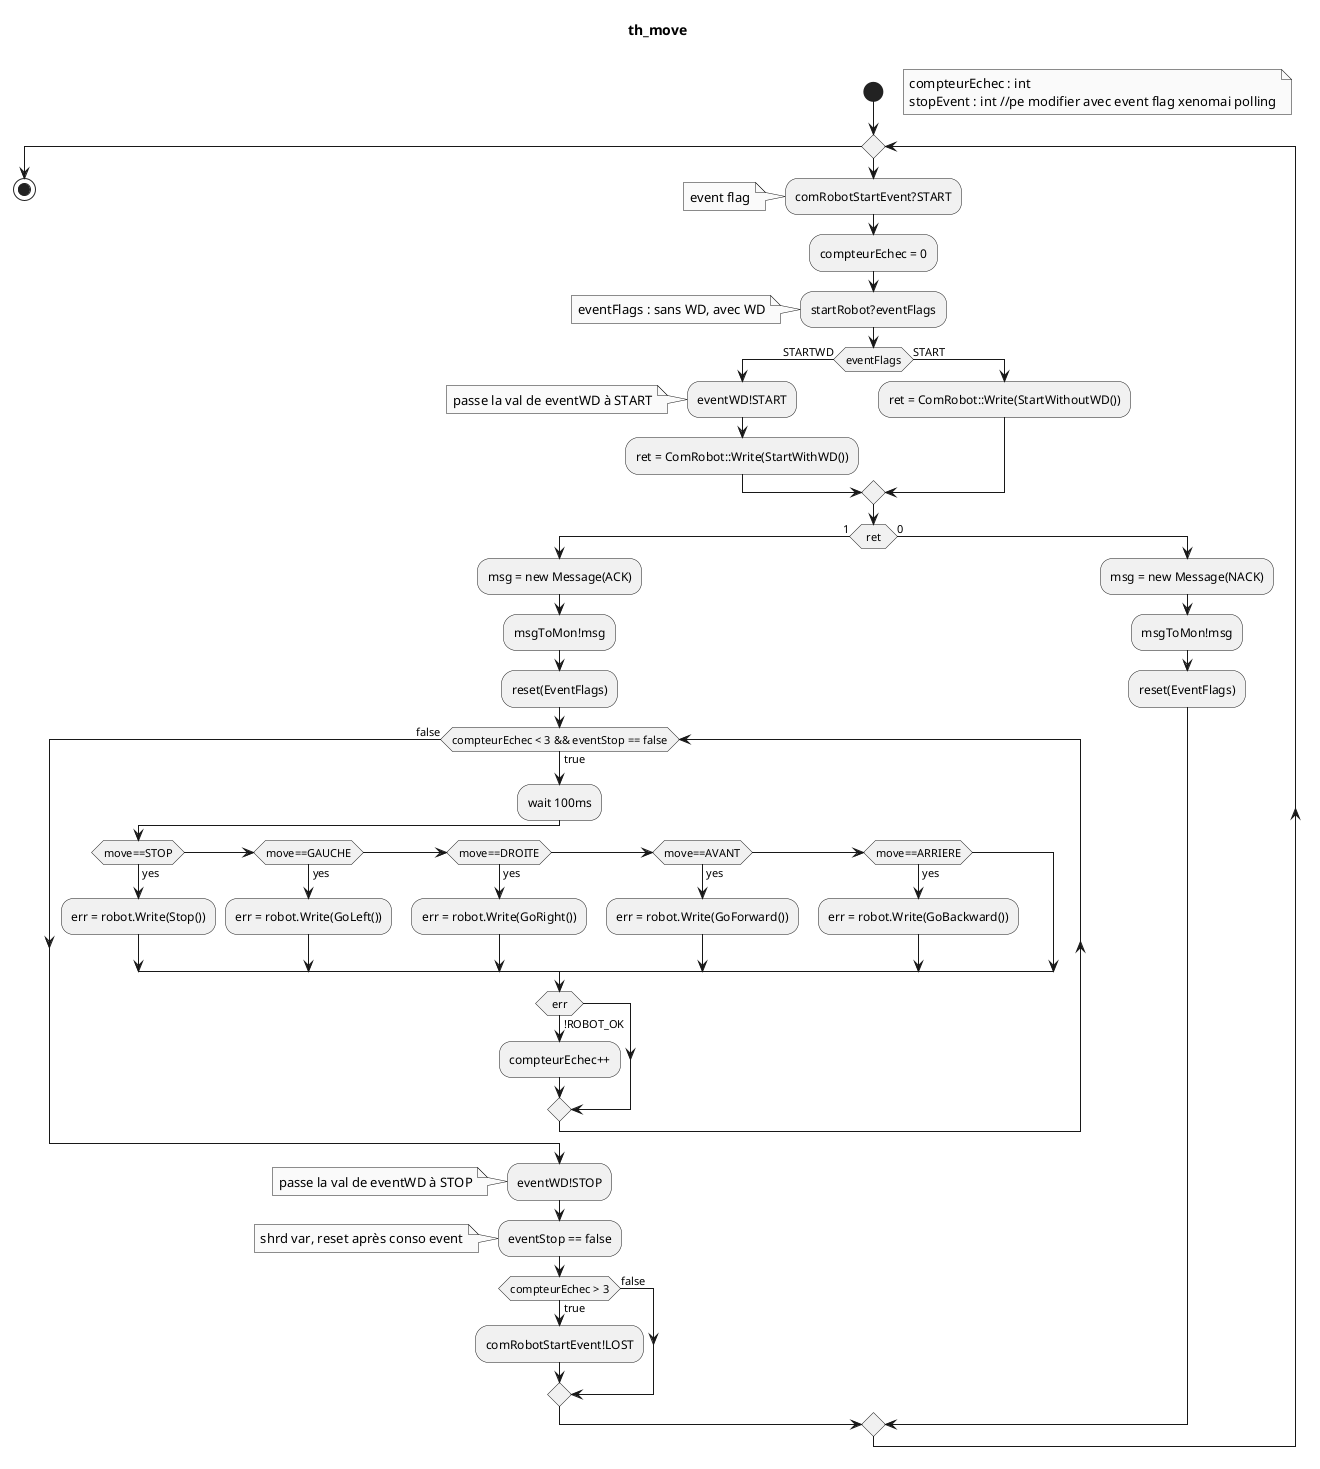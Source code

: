 @startuml

skinparam monochrome true
title th_move \n


start

floating note right
compteurEchec : int
stopEvent : int //pe modifier avec event flag xenomai polling
endnote

while ()
    :comRobotStartEvent?START;
    note : event flag
    :compteurEchec = 0;

    :startRobot?eventFlags;
    note
    eventFlags : sans WD, avec WD
    endnote

    if (eventFlags) then (STARTWD)
        :eventWD!START;
    note : passe la val de eventWD à START
        :ret = ComRobot::Write(StartWithWD());
    else (START)
    :ret = ComRobot::Write(StartWithoutWD());
    endif
    
    if (ret) then (1)
    
    :msg = new Message(ACK);

    :msgToMon!msg;

    :reset(EventFlags);

    while (compteurEchec < 3 && eventStop == false) is (true)
        :wait 100ms;
        if (move==STOP) then (yes)
            :err = robot.Write(Stop());
        elseif (move==GAUCHE) then (yes)
            :err = robot.Write(GoLeft());
        elseif (move==DROITE) then (yes)
            :err = robot.Write(GoRight());
        elseif (move==AVANT) then (yes)
            :err = robot.Write(GoForward());
        elseif (move==ARRIERE) then (yes)
            :err = robot.Write(GoBackward());
        endif
        if (err) then (!ROBOT_OK)
            :compteurEchec++;
        endif
    endwhile (false)
    :eventWD!STOP;
    note : passe la val de eventWD à STOP
:eventStop == false;
note : shrd var, reset après conso event

if (compteurEchec > 3) then (true)
    ':comRobotStartEvent!STOP;
    'note 
    '    evite de rerentrer dans le début du thread 
    '    si on sait qu'on coupe la com à cause du temps de traitement 
    '    de th_com_robot
    'endnote
    :comRobotStartEvent!LOST;
else (false)
endif
else (0)
    :msg = new Message(NACK);

    :msgToMon!msg;

    :reset(EventFlags);
endif
endwhile
stop
@enduml
